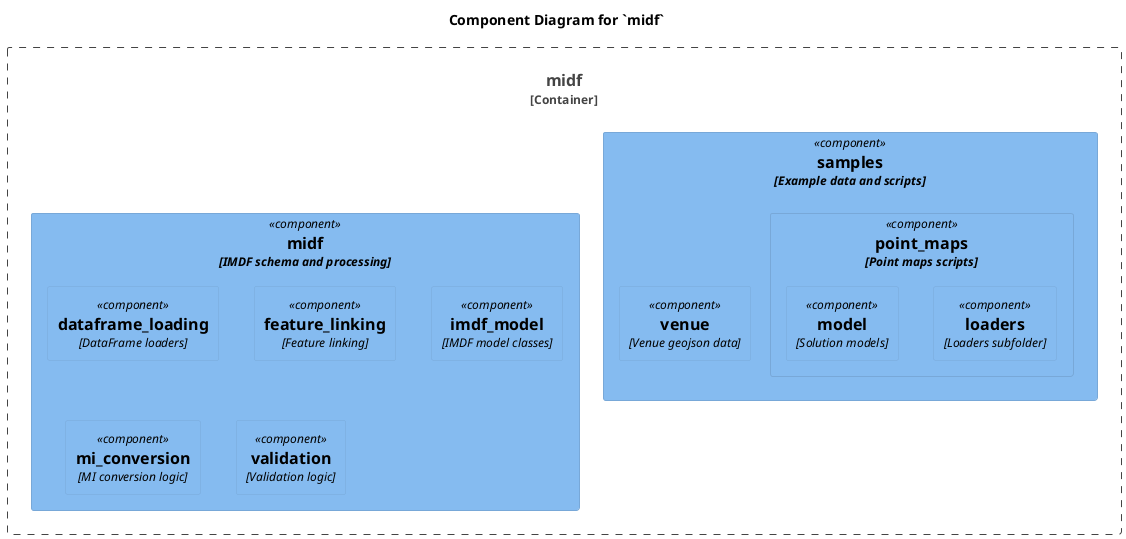 @startuml C4_Component_midf
!include <C4/C4_Component.puml>

title Component Diagram for `midf`

Container_Boundary(midf, "midf") {
    Component(samples, "samples", "Example data and scripts") {
        Component(point_maps, "point_maps", "Point maps scripts") {
             Component(loaders, "loaders", "Loaders subfolder")
            Component(model, "model", "Model subfolder")
        }
        Component(venue, "venue", "Venue geojson data")
    }
    Component(midf_pkg, "midf", "IMDF schema and processing") {
        Component(dataframe_loading, "dataframe_loading", "DataFrame loaders")
        Component(feature_linking, "feature_linking", "Feature linking")
        Component(imdf_model, "imdf_model", "IMDF model classes")
        Component(mi_conversion, "mi_conversion", "MI conversion logic")
        Component(model, "model", "Solution models")
        Component(validation, "validation", "Validation logic")
    }


}

@enduml